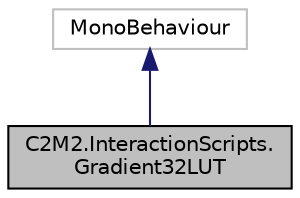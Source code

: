 digraph "C2M2.InteractionScripts.Gradient32LUT"
{
 // LATEX_PDF_SIZE
  edge [fontname="Helvetica",fontsize="10",labelfontname="Helvetica",labelfontsize="10"];
  node [fontname="Helvetica",fontsize="10",shape=record];
  Node1 [label="C2M2.InteractionScripts.\lGradient32LUT",height=0.2,width=0.4,color="black", fillcolor="grey75", style="filled", fontcolor="black",tooltip="Create a fast and memory-friendly lookup table of Color32's."];
  Node2 -> Node1 [dir="back",color="midnightblue",fontsize="10",style="solid",fontname="Helvetica"];
  Node2 [label="MonoBehaviour",height=0.2,width=0.4,color="grey75", fillcolor="white", style="filled",tooltip=" "];
}
